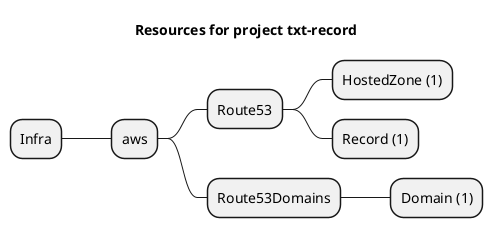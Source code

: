 @startmindmap
title Resources for project txt-record
skinparam monochrome true
+ Infra
++ aws
+++ Route53
++++ HostedZone (1)
++++ Record (1)
+++ Route53Domains
++++ Domain (1)
@endmindmap
